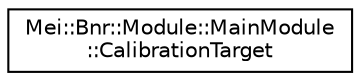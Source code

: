 digraph "Graphical Class Hierarchy"
{
  edge [fontname="Helvetica",fontsize="10",labelfontname="Helvetica",labelfontsize="10"];
  node [fontname="Helvetica",fontsize="10",shape=record];
  rankdir="LR";
  Node1 [label="Mei::Bnr::Module::MainModule\l::CalibrationTarget",height=0.2,width=0.4,color="black", fillcolor="white", style="filled",URL="$a00092.html",tooltip="MainModule::CalibrationTarget "];
}
